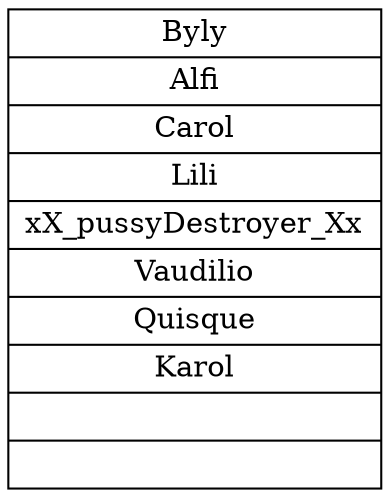 digraph graficaPostrden{ 
 linkdir=LR 
 arreglo[shape= record label= "{Byly|Alfi|Carol|Lili|xX_pussyDestroyer_Xx|Vaudilio|Quisque|Karol||}"];
}

